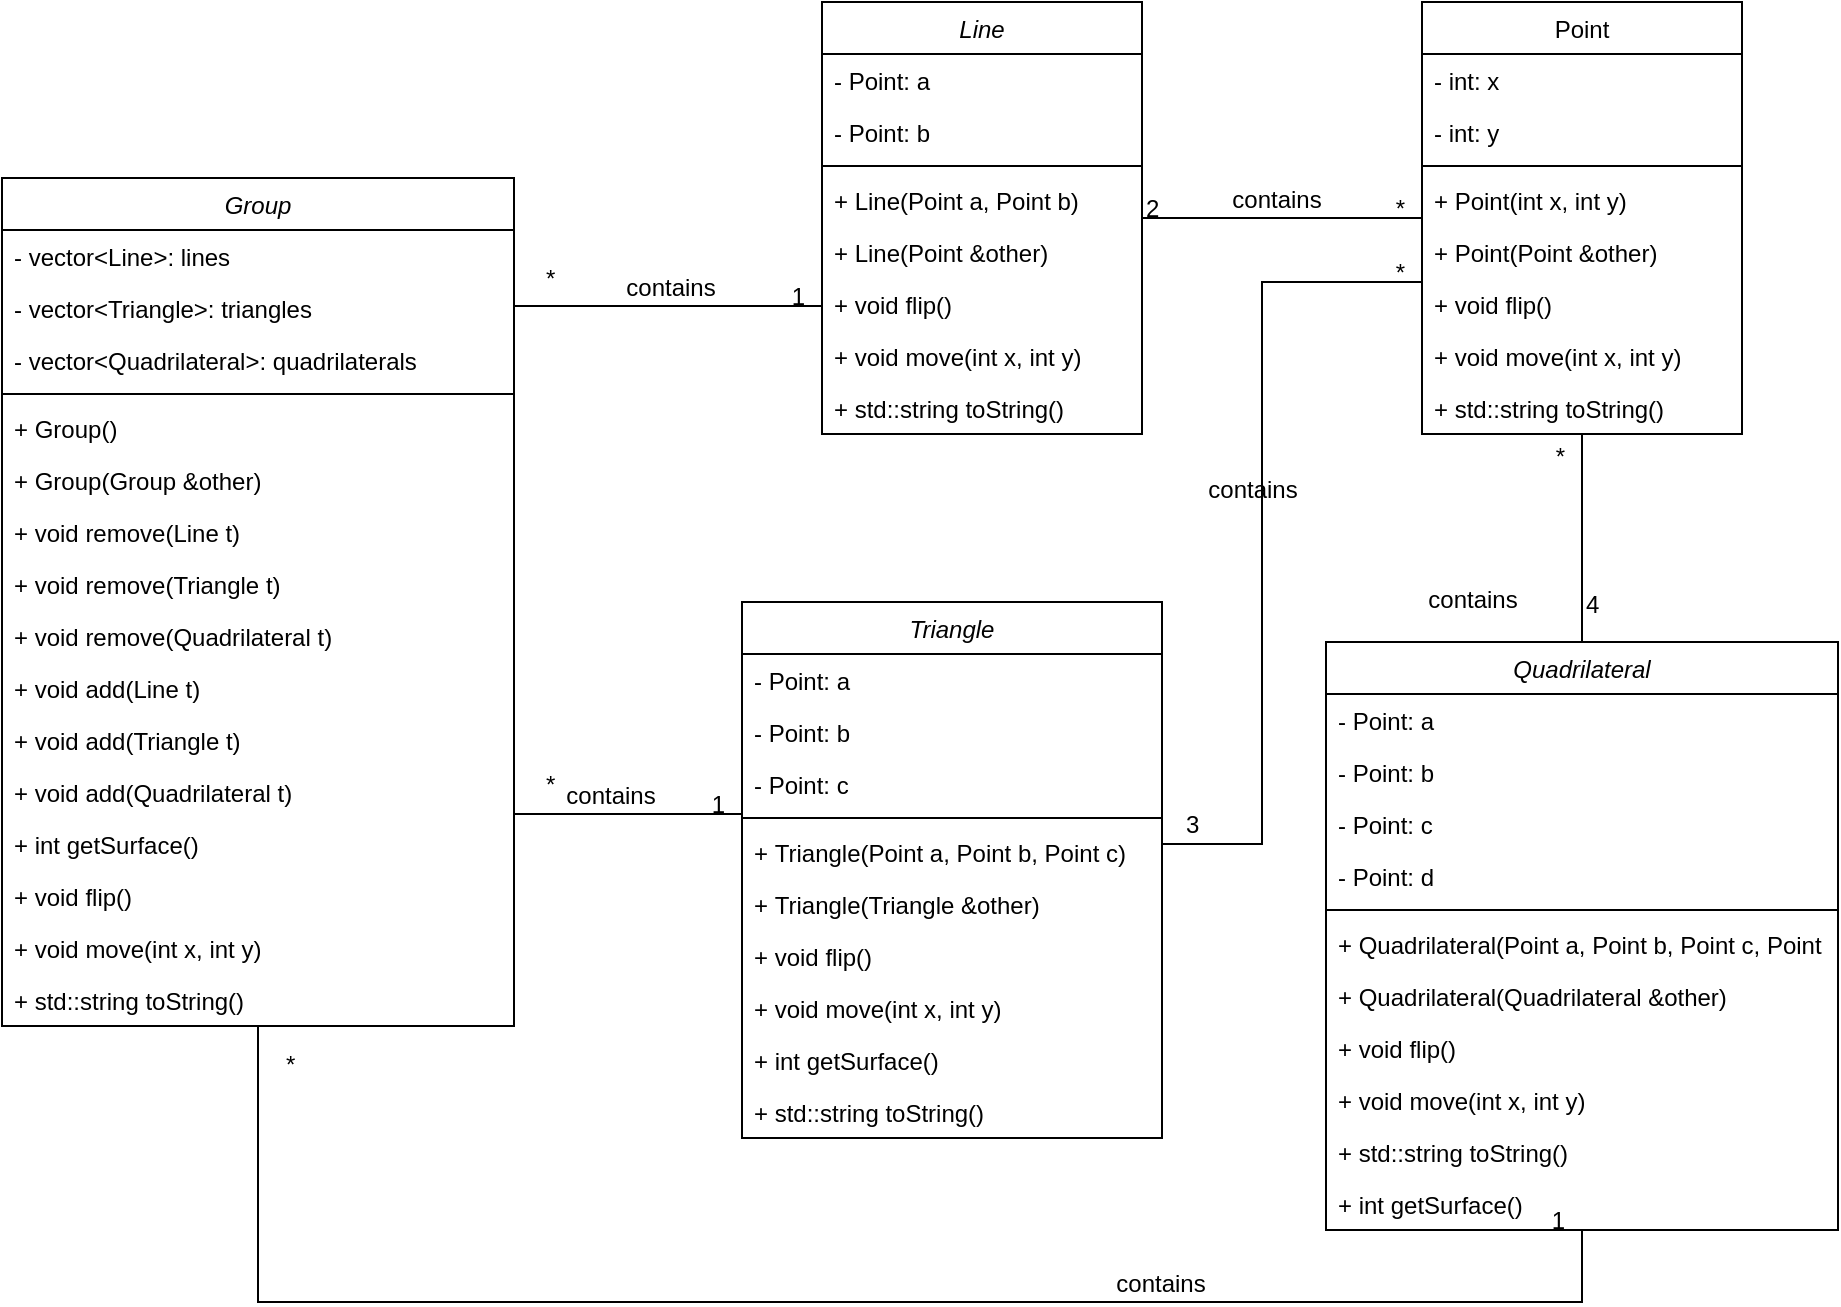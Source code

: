 <mxfile version="22.1.3" type="device">
  <diagram id="C5RBs43oDa-KdzZeNtuy" name="Page-1">
    <mxGraphModel dx="1820" dy="1444" grid="1" gridSize="10" guides="1" tooltips="1" connect="1" arrows="1" fold="1" page="1" pageScale="1" pageWidth="827" pageHeight="1169" math="0" shadow="0">
      <root>
        <mxCell id="WIyWlLk6GJQsqaUBKTNV-0" />
        <mxCell id="WIyWlLk6GJQsqaUBKTNV-1" parent="WIyWlLk6GJQsqaUBKTNV-0" />
        <mxCell id="zkfFHV4jXpPFQw0GAbJ--0" value="Line" style="swimlane;fontStyle=2;align=center;verticalAlign=top;childLayout=stackLayout;horizontal=1;startSize=26;horizontalStack=0;resizeParent=1;resizeLast=0;collapsible=1;marginBottom=0;rounded=0;shadow=0;strokeWidth=1;" parent="WIyWlLk6GJQsqaUBKTNV-1" vertex="1">
          <mxGeometry x="190" y="140" width="160" height="216" as="geometry">
            <mxRectangle x="230" y="140" width="160" height="26" as="alternateBounds" />
          </mxGeometry>
        </mxCell>
        <mxCell id="zkfFHV4jXpPFQw0GAbJ--1" value="- Point: a" style="text;align=left;verticalAlign=top;spacingLeft=4;spacingRight=4;overflow=hidden;rotatable=0;points=[[0,0.5],[1,0.5]];portConstraint=eastwest;" parent="zkfFHV4jXpPFQw0GAbJ--0" vertex="1">
          <mxGeometry y="26" width="160" height="26" as="geometry" />
        </mxCell>
        <mxCell id="zkfFHV4jXpPFQw0GAbJ--2" value="- Point: b" style="text;align=left;verticalAlign=top;spacingLeft=4;spacingRight=4;overflow=hidden;rotatable=0;points=[[0,0.5],[1,0.5]];portConstraint=eastwest;rounded=0;shadow=0;html=0;" parent="zkfFHV4jXpPFQw0GAbJ--0" vertex="1">
          <mxGeometry y="52" width="160" height="26" as="geometry" />
        </mxCell>
        <mxCell id="zkfFHV4jXpPFQw0GAbJ--4" value="" style="line;html=1;strokeWidth=1;align=left;verticalAlign=middle;spacingTop=-1;spacingLeft=3;spacingRight=3;rotatable=0;labelPosition=right;points=[];portConstraint=eastwest;" parent="zkfFHV4jXpPFQw0GAbJ--0" vertex="1">
          <mxGeometry y="78" width="160" height="8" as="geometry" />
        </mxCell>
        <mxCell id="zkfFHV4jXpPFQw0GAbJ--5" value="+ Line(Point a, Point b)" style="text;align=left;verticalAlign=top;spacingLeft=4;spacingRight=4;overflow=hidden;rotatable=0;points=[[0,0.5],[1,0.5]];portConstraint=eastwest;" parent="zkfFHV4jXpPFQw0GAbJ--0" vertex="1">
          <mxGeometry y="86" width="160" height="26" as="geometry" />
        </mxCell>
        <mxCell id="FaBiqS_3h3DWNSF2xI11-0" value="+ Line(Point &amp;other)" style="text;align=left;verticalAlign=top;spacingLeft=4;spacingRight=4;overflow=hidden;rotatable=0;points=[[0,0.5],[1,0.5]];portConstraint=eastwest;" vertex="1" parent="zkfFHV4jXpPFQw0GAbJ--0">
          <mxGeometry y="112" width="160" height="26" as="geometry" />
        </mxCell>
        <mxCell id="FaBiqS_3h3DWNSF2xI11-1" value="+ void flip()" style="text;align=left;verticalAlign=top;spacingLeft=4;spacingRight=4;overflow=hidden;rotatable=0;points=[[0,0.5],[1,0.5]];portConstraint=eastwest;" vertex="1" parent="zkfFHV4jXpPFQw0GAbJ--0">
          <mxGeometry y="138" width="160" height="26" as="geometry" />
        </mxCell>
        <mxCell id="FaBiqS_3h3DWNSF2xI11-2" value="+ void move(int x, int y)" style="text;align=left;verticalAlign=top;spacingLeft=4;spacingRight=4;overflow=hidden;rotatable=0;points=[[0,0.5],[1,0.5]];portConstraint=eastwest;" vertex="1" parent="zkfFHV4jXpPFQw0GAbJ--0">
          <mxGeometry y="164" width="160" height="26" as="geometry" />
        </mxCell>
        <mxCell id="FaBiqS_3h3DWNSF2xI11-90" value="+ std::string toString()" style="text;align=left;verticalAlign=top;spacingLeft=4;spacingRight=4;overflow=hidden;rotatable=0;points=[[0,0.5],[1,0.5]];portConstraint=eastwest;" vertex="1" parent="zkfFHV4jXpPFQw0GAbJ--0">
          <mxGeometry y="190" width="160" height="26" as="geometry" />
        </mxCell>
        <mxCell id="zkfFHV4jXpPFQw0GAbJ--17" value="Point" style="swimlane;fontStyle=0;align=center;verticalAlign=top;childLayout=stackLayout;horizontal=1;startSize=26;horizontalStack=0;resizeParent=1;resizeLast=0;collapsible=1;marginBottom=0;rounded=0;shadow=0;strokeWidth=1;" parent="WIyWlLk6GJQsqaUBKTNV-1" vertex="1">
          <mxGeometry x="490" y="140" width="160" height="216" as="geometry">
            <mxRectangle x="550" y="140" width="160" height="26" as="alternateBounds" />
          </mxGeometry>
        </mxCell>
        <mxCell id="FaBiqS_3h3DWNSF2xI11-4" value="- int: x" style="text;align=left;verticalAlign=top;spacingLeft=4;spacingRight=4;overflow=hidden;rotatable=0;points=[[0,0.5],[1,0.5]];portConstraint=eastwest;" vertex="1" parent="zkfFHV4jXpPFQw0GAbJ--17">
          <mxGeometry y="26" width="160" height="26" as="geometry" />
        </mxCell>
        <mxCell id="FaBiqS_3h3DWNSF2xI11-14" value="- int: y" style="text;align=left;verticalAlign=top;spacingLeft=4;spacingRight=4;overflow=hidden;rotatable=0;points=[[0,0.5],[1,0.5]];portConstraint=eastwest;" vertex="1" parent="zkfFHV4jXpPFQw0GAbJ--17">
          <mxGeometry y="52" width="160" height="26" as="geometry" />
        </mxCell>
        <mxCell id="zkfFHV4jXpPFQw0GAbJ--23" value="" style="line;html=1;strokeWidth=1;align=left;verticalAlign=middle;spacingTop=-1;spacingLeft=3;spacingRight=3;rotatable=0;labelPosition=right;points=[];portConstraint=eastwest;" parent="zkfFHV4jXpPFQw0GAbJ--17" vertex="1">
          <mxGeometry y="78" width="160" height="8" as="geometry" />
        </mxCell>
        <mxCell id="FaBiqS_3h3DWNSF2xI11-15" value="+ Point(int x, int y)" style="text;align=left;verticalAlign=top;spacingLeft=4;spacingRight=4;overflow=hidden;rotatable=0;points=[[0,0.5],[1,0.5]];portConstraint=eastwest;" vertex="1" parent="zkfFHV4jXpPFQw0GAbJ--17">
          <mxGeometry y="86" width="160" height="26" as="geometry" />
        </mxCell>
        <mxCell id="FaBiqS_3h3DWNSF2xI11-16" value="+ Point(Point &amp;other)" style="text;align=left;verticalAlign=top;spacingLeft=4;spacingRight=4;overflow=hidden;rotatable=0;points=[[0,0.5],[1,0.5]];portConstraint=eastwest;" vertex="1" parent="zkfFHV4jXpPFQw0GAbJ--17">
          <mxGeometry y="112" width="160" height="26" as="geometry" />
        </mxCell>
        <mxCell id="FaBiqS_3h3DWNSF2xI11-17" value="+ void flip()" style="text;align=left;verticalAlign=top;spacingLeft=4;spacingRight=4;overflow=hidden;rotatable=0;points=[[0,0.5],[1,0.5]];portConstraint=eastwest;" vertex="1" parent="zkfFHV4jXpPFQw0GAbJ--17">
          <mxGeometry y="138" width="160" height="26" as="geometry" />
        </mxCell>
        <mxCell id="FaBiqS_3h3DWNSF2xI11-18" value="+ void move(int x, int y)" style="text;align=left;verticalAlign=top;spacingLeft=4;spacingRight=4;overflow=hidden;rotatable=0;points=[[0,0.5],[1,0.5]];portConstraint=eastwest;" vertex="1" parent="zkfFHV4jXpPFQw0GAbJ--17">
          <mxGeometry y="164" width="160" height="26" as="geometry" />
        </mxCell>
        <mxCell id="FaBiqS_3h3DWNSF2xI11-91" value="+ std::string toString()" style="text;align=left;verticalAlign=top;spacingLeft=4;spacingRight=4;overflow=hidden;rotatable=0;points=[[0,0.5],[1,0.5]];portConstraint=eastwest;" vertex="1" parent="zkfFHV4jXpPFQw0GAbJ--17">
          <mxGeometry y="190" width="160" height="26" as="geometry" />
        </mxCell>
        <mxCell id="zkfFHV4jXpPFQw0GAbJ--26" value="" style="endArrow=none;shadow=0;strokeWidth=1;rounded=0;endFill=0;edgeStyle=elbowEdgeStyle;elbow=vertical;" parent="WIyWlLk6GJQsqaUBKTNV-1" source="zkfFHV4jXpPFQw0GAbJ--0" target="zkfFHV4jXpPFQw0GAbJ--17" edge="1">
          <mxGeometry x="0.5" y="41" relative="1" as="geometry">
            <mxPoint x="380" y="192" as="sourcePoint" />
            <mxPoint x="540" y="192" as="targetPoint" />
            <mxPoint x="-40" y="32" as="offset" />
          </mxGeometry>
        </mxCell>
        <mxCell id="zkfFHV4jXpPFQw0GAbJ--27" value="2" style="resizable=0;align=left;verticalAlign=bottom;labelBackgroundColor=none;fontSize=12;" parent="zkfFHV4jXpPFQw0GAbJ--26" connectable="0" vertex="1">
          <mxGeometry x="-1" relative="1" as="geometry">
            <mxPoint y="4" as="offset" />
          </mxGeometry>
        </mxCell>
        <mxCell id="zkfFHV4jXpPFQw0GAbJ--28" value="*" style="resizable=0;align=right;verticalAlign=bottom;labelBackgroundColor=none;fontSize=12;" parent="zkfFHV4jXpPFQw0GAbJ--26" connectable="0" vertex="1">
          <mxGeometry x="1" relative="1" as="geometry">
            <mxPoint x="-7" y="4" as="offset" />
          </mxGeometry>
        </mxCell>
        <mxCell id="zkfFHV4jXpPFQw0GAbJ--29" value="contains" style="text;html=1;resizable=0;points=[];;align=center;verticalAlign=middle;labelBackgroundColor=none;rounded=0;shadow=0;strokeWidth=1;fontSize=12;" parent="zkfFHV4jXpPFQw0GAbJ--26" vertex="1" connectable="0">
          <mxGeometry x="0.5" y="49" relative="1" as="geometry">
            <mxPoint x="-38" y="40" as="offset" />
          </mxGeometry>
        </mxCell>
        <mxCell id="FaBiqS_3h3DWNSF2xI11-19" value="Triangle" style="swimlane;fontStyle=2;align=center;verticalAlign=top;childLayout=stackLayout;horizontal=1;startSize=26;horizontalStack=0;resizeParent=1;resizeLast=0;collapsible=1;marginBottom=0;rounded=0;shadow=0;strokeWidth=1;" vertex="1" parent="WIyWlLk6GJQsqaUBKTNV-1">
          <mxGeometry x="150" y="440" width="210" height="268" as="geometry">
            <mxRectangle x="230" y="140" width="160" height="26" as="alternateBounds" />
          </mxGeometry>
        </mxCell>
        <mxCell id="FaBiqS_3h3DWNSF2xI11-20" value="- Point: a" style="text;align=left;verticalAlign=top;spacingLeft=4;spacingRight=4;overflow=hidden;rotatable=0;points=[[0,0.5],[1,0.5]];portConstraint=eastwest;" vertex="1" parent="FaBiqS_3h3DWNSF2xI11-19">
          <mxGeometry y="26" width="210" height="26" as="geometry" />
        </mxCell>
        <mxCell id="FaBiqS_3h3DWNSF2xI11-21" value="- Point: b" style="text;align=left;verticalAlign=top;spacingLeft=4;spacingRight=4;overflow=hidden;rotatable=0;points=[[0,0.5],[1,0.5]];portConstraint=eastwest;rounded=0;shadow=0;html=0;" vertex="1" parent="FaBiqS_3h3DWNSF2xI11-19">
          <mxGeometry y="52" width="210" height="26" as="geometry" />
        </mxCell>
        <mxCell id="FaBiqS_3h3DWNSF2xI11-28" value="- Point: c" style="text;align=left;verticalAlign=top;spacingLeft=4;spacingRight=4;overflow=hidden;rotatable=0;points=[[0,0.5],[1,0.5]];portConstraint=eastwest;rounded=0;shadow=0;html=0;" vertex="1" parent="FaBiqS_3h3DWNSF2xI11-19">
          <mxGeometry y="78" width="210" height="26" as="geometry" />
        </mxCell>
        <mxCell id="FaBiqS_3h3DWNSF2xI11-22" value="" style="line;html=1;strokeWidth=1;align=left;verticalAlign=middle;spacingTop=-1;spacingLeft=3;spacingRight=3;rotatable=0;labelPosition=right;points=[];portConstraint=eastwest;" vertex="1" parent="FaBiqS_3h3DWNSF2xI11-19">
          <mxGeometry y="104" width="210" height="8" as="geometry" />
        </mxCell>
        <mxCell id="FaBiqS_3h3DWNSF2xI11-23" value="+ Triangle(Point a, Point b, Point c)" style="text;align=left;verticalAlign=top;spacingLeft=4;spacingRight=4;overflow=hidden;rotatable=0;points=[[0,0.5],[1,0.5]];portConstraint=eastwest;" vertex="1" parent="FaBiqS_3h3DWNSF2xI11-19">
          <mxGeometry y="112" width="210" height="26" as="geometry" />
        </mxCell>
        <mxCell id="FaBiqS_3h3DWNSF2xI11-24" value="+ Triangle(Triangle &amp;other)" style="text;align=left;verticalAlign=top;spacingLeft=4;spacingRight=4;overflow=hidden;rotatable=0;points=[[0,0.5],[1,0.5]];portConstraint=eastwest;" vertex="1" parent="FaBiqS_3h3DWNSF2xI11-19">
          <mxGeometry y="138" width="210" height="26" as="geometry" />
        </mxCell>
        <mxCell id="FaBiqS_3h3DWNSF2xI11-25" value="+ void flip()" style="text;align=left;verticalAlign=top;spacingLeft=4;spacingRight=4;overflow=hidden;rotatable=0;points=[[0,0.5],[1,0.5]];portConstraint=eastwest;" vertex="1" parent="FaBiqS_3h3DWNSF2xI11-19">
          <mxGeometry y="164" width="210" height="26" as="geometry" />
        </mxCell>
        <mxCell id="FaBiqS_3h3DWNSF2xI11-26" value="+ void move(int x, int y)" style="text;align=left;verticalAlign=top;spacingLeft=4;spacingRight=4;overflow=hidden;rotatable=0;points=[[0,0.5],[1,0.5]];portConstraint=eastwest;" vertex="1" parent="FaBiqS_3h3DWNSF2xI11-19">
          <mxGeometry y="190" width="210" height="26" as="geometry" />
        </mxCell>
        <mxCell id="FaBiqS_3h3DWNSF2xI11-27" value="+ int getSurface()" style="text;align=left;verticalAlign=top;spacingLeft=4;spacingRight=4;overflow=hidden;rotatable=0;points=[[0,0.5],[1,0.5]];portConstraint=eastwest;" vertex="1" parent="FaBiqS_3h3DWNSF2xI11-19">
          <mxGeometry y="216" width="210" height="26" as="geometry" />
        </mxCell>
        <mxCell id="FaBiqS_3h3DWNSF2xI11-88" value="+ std::string toString()" style="text;align=left;verticalAlign=top;spacingLeft=4;spacingRight=4;overflow=hidden;rotatable=0;points=[[0,0.5],[1,0.5]];portConstraint=eastwest;" vertex="1" parent="FaBiqS_3h3DWNSF2xI11-19">
          <mxGeometry y="242" width="210" height="26" as="geometry" />
        </mxCell>
        <mxCell id="FaBiqS_3h3DWNSF2xI11-29" value="" style="endArrow=none;shadow=0;strokeWidth=1;rounded=0;endFill=0;elbow=vertical;edgeStyle=orthogonalEdgeStyle;" edge="1" parent="WIyWlLk6GJQsqaUBKTNV-1" source="FaBiqS_3h3DWNSF2xI11-19" target="zkfFHV4jXpPFQw0GAbJ--17">
          <mxGeometry x="0.5" y="41" relative="1" as="geometry">
            <mxPoint x="410" y="500" as="sourcePoint" />
            <mxPoint x="568" y="500" as="targetPoint" />
            <mxPoint x="-40" y="32" as="offset" />
            <Array as="points">
              <mxPoint x="410" y="561" />
              <mxPoint x="410" y="280" />
            </Array>
          </mxGeometry>
        </mxCell>
        <mxCell id="FaBiqS_3h3DWNSF2xI11-30" value="3" style="resizable=0;align=left;verticalAlign=bottom;labelBackgroundColor=none;fontSize=12;" connectable="0" vertex="1" parent="FaBiqS_3h3DWNSF2xI11-29">
          <mxGeometry x="-1" relative="1" as="geometry">
            <mxPoint x="10" y="-1" as="offset" />
          </mxGeometry>
        </mxCell>
        <mxCell id="FaBiqS_3h3DWNSF2xI11-31" value="*" style="resizable=0;align=right;verticalAlign=bottom;labelBackgroundColor=none;fontSize=12;" connectable="0" vertex="1" parent="FaBiqS_3h3DWNSF2xI11-29">
          <mxGeometry x="1" relative="1" as="geometry">
            <mxPoint x="-7" y="4" as="offset" />
          </mxGeometry>
        </mxCell>
        <mxCell id="FaBiqS_3h3DWNSF2xI11-32" value="contains" style="text;html=1;resizable=0;points=[];;align=center;verticalAlign=middle;labelBackgroundColor=none;rounded=0;shadow=0;strokeWidth=1;fontSize=12;" vertex="1" connectable="0" parent="FaBiqS_3h3DWNSF2xI11-29">
          <mxGeometry x="0.5" y="49" relative="1" as="geometry">
            <mxPoint x="44" y="81" as="offset" />
          </mxGeometry>
        </mxCell>
        <mxCell id="FaBiqS_3h3DWNSF2xI11-34" value="Quadrilateral" style="swimlane;fontStyle=2;align=center;verticalAlign=top;childLayout=stackLayout;horizontal=1;startSize=26;horizontalStack=0;resizeParent=1;resizeLast=0;collapsible=1;marginBottom=0;rounded=0;shadow=0;strokeWidth=1;" vertex="1" parent="WIyWlLk6GJQsqaUBKTNV-1">
          <mxGeometry x="442" y="460" width="256" height="294" as="geometry">
            <mxRectangle x="230" y="140" width="160" height="26" as="alternateBounds" />
          </mxGeometry>
        </mxCell>
        <mxCell id="FaBiqS_3h3DWNSF2xI11-35" value="- Point: a" style="text;align=left;verticalAlign=top;spacingLeft=4;spacingRight=4;overflow=hidden;rotatable=0;points=[[0,0.5],[1,0.5]];portConstraint=eastwest;" vertex="1" parent="FaBiqS_3h3DWNSF2xI11-34">
          <mxGeometry y="26" width="256" height="26" as="geometry" />
        </mxCell>
        <mxCell id="FaBiqS_3h3DWNSF2xI11-36" value="- Point: b" style="text;align=left;verticalAlign=top;spacingLeft=4;spacingRight=4;overflow=hidden;rotatable=0;points=[[0,0.5],[1,0.5]];portConstraint=eastwest;rounded=0;shadow=0;html=0;" vertex="1" parent="FaBiqS_3h3DWNSF2xI11-34">
          <mxGeometry y="52" width="256" height="26" as="geometry" />
        </mxCell>
        <mxCell id="FaBiqS_3h3DWNSF2xI11-37" value="- Point: c" style="text;align=left;verticalAlign=top;spacingLeft=4;spacingRight=4;overflow=hidden;rotatable=0;points=[[0,0.5],[1,0.5]];portConstraint=eastwest;rounded=0;shadow=0;html=0;" vertex="1" parent="FaBiqS_3h3DWNSF2xI11-34">
          <mxGeometry y="78" width="256" height="26" as="geometry" />
        </mxCell>
        <mxCell id="FaBiqS_3h3DWNSF2xI11-44" value="- Point: d" style="text;align=left;verticalAlign=top;spacingLeft=4;spacingRight=4;overflow=hidden;rotatable=0;points=[[0,0.5],[1,0.5]];portConstraint=eastwest;rounded=0;shadow=0;html=0;" vertex="1" parent="FaBiqS_3h3DWNSF2xI11-34">
          <mxGeometry y="104" width="256" height="26" as="geometry" />
        </mxCell>
        <mxCell id="FaBiqS_3h3DWNSF2xI11-38" value="" style="line;html=1;strokeWidth=1;align=left;verticalAlign=middle;spacingTop=-1;spacingLeft=3;spacingRight=3;rotatable=0;labelPosition=right;points=[];portConstraint=eastwest;" vertex="1" parent="FaBiqS_3h3DWNSF2xI11-34">
          <mxGeometry y="130" width="256" height="8" as="geometry" />
        </mxCell>
        <mxCell id="FaBiqS_3h3DWNSF2xI11-39" value="+ Quadrilateral(Point a, Point b, Point c, Point d)" style="text;align=left;verticalAlign=top;spacingLeft=4;spacingRight=4;overflow=hidden;rotatable=0;points=[[0,0.5],[1,0.5]];portConstraint=eastwest;" vertex="1" parent="FaBiqS_3h3DWNSF2xI11-34">
          <mxGeometry y="138" width="256" height="26" as="geometry" />
        </mxCell>
        <mxCell id="FaBiqS_3h3DWNSF2xI11-40" value="+ Quadrilateral(Quadrilateral &amp;other)" style="text;align=left;verticalAlign=top;spacingLeft=4;spacingRight=4;overflow=hidden;rotatable=0;points=[[0,0.5],[1,0.5]];portConstraint=eastwest;" vertex="1" parent="FaBiqS_3h3DWNSF2xI11-34">
          <mxGeometry y="164" width="256" height="26" as="geometry" />
        </mxCell>
        <mxCell id="FaBiqS_3h3DWNSF2xI11-41" value="+ void flip()" style="text;align=left;verticalAlign=top;spacingLeft=4;spacingRight=4;overflow=hidden;rotatable=0;points=[[0,0.5],[1,0.5]];portConstraint=eastwest;" vertex="1" parent="FaBiqS_3h3DWNSF2xI11-34">
          <mxGeometry y="190" width="256" height="26" as="geometry" />
        </mxCell>
        <mxCell id="FaBiqS_3h3DWNSF2xI11-42" value="+ void move(int x, int y)" style="text;align=left;verticalAlign=top;spacingLeft=4;spacingRight=4;overflow=hidden;rotatable=0;points=[[0,0.5],[1,0.5]];portConstraint=eastwest;" vertex="1" parent="FaBiqS_3h3DWNSF2xI11-34">
          <mxGeometry y="216" width="256" height="26" as="geometry" />
        </mxCell>
        <mxCell id="FaBiqS_3h3DWNSF2xI11-89" value="+ std::string toString()" style="text;align=left;verticalAlign=top;spacingLeft=4;spacingRight=4;overflow=hidden;rotatable=0;points=[[0,0.5],[1,0.5]];portConstraint=eastwest;" vertex="1" parent="FaBiqS_3h3DWNSF2xI11-34">
          <mxGeometry y="242" width="256" height="26" as="geometry" />
        </mxCell>
        <mxCell id="FaBiqS_3h3DWNSF2xI11-43" value="+ int getSurface()" style="text;align=left;verticalAlign=top;spacingLeft=4;spacingRight=4;overflow=hidden;rotatable=0;points=[[0,0.5],[1,0.5]];portConstraint=eastwest;" vertex="1" parent="FaBiqS_3h3DWNSF2xI11-34">
          <mxGeometry y="268" width="256" height="26" as="geometry" />
        </mxCell>
        <mxCell id="FaBiqS_3h3DWNSF2xI11-45" value="" style="endArrow=none;shadow=0;strokeWidth=1;rounded=0;endFill=0;elbow=vertical;edgeStyle=orthogonalEdgeStyle;" edge="1" parent="WIyWlLk6GJQsqaUBKTNV-1" source="FaBiqS_3h3DWNSF2xI11-34" target="zkfFHV4jXpPFQw0GAbJ--17">
          <mxGeometry x="0.5" y="41" relative="1" as="geometry">
            <mxPoint x="380" y="557" as="sourcePoint" />
            <mxPoint x="510" y="480" as="targetPoint" />
            <mxPoint x="-40" y="32" as="offset" />
          </mxGeometry>
        </mxCell>
        <mxCell id="FaBiqS_3h3DWNSF2xI11-46" value="4&#xa;" style="resizable=0;align=left;verticalAlign=bottom;labelBackgroundColor=none;fontSize=12;" connectable="0" vertex="1" parent="FaBiqS_3h3DWNSF2xI11-45">
          <mxGeometry x="-1" relative="1" as="geometry">
            <mxPoint y="4" as="offset" />
          </mxGeometry>
        </mxCell>
        <mxCell id="FaBiqS_3h3DWNSF2xI11-47" value="*" style="resizable=0;align=right;verticalAlign=bottom;labelBackgroundColor=none;fontSize=12;" connectable="0" vertex="1" parent="FaBiqS_3h3DWNSF2xI11-45">
          <mxGeometry x="1" relative="1" as="geometry">
            <mxPoint x="-7" y="20" as="offset" />
          </mxGeometry>
        </mxCell>
        <mxCell id="FaBiqS_3h3DWNSF2xI11-48" value="contains" style="text;html=1;resizable=0;points=[];;align=center;verticalAlign=middle;labelBackgroundColor=none;rounded=0;shadow=0;strokeWidth=1;fontSize=12;" vertex="1" connectable="0" parent="FaBiqS_3h3DWNSF2xI11-45">
          <mxGeometry x="0.5" y="49" relative="1" as="geometry">
            <mxPoint x="-6" y="57" as="offset" />
          </mxGeometry>
        </mxCell>
        <mxCell id="FaBiqS_3h3DWNSF2xI11-49" value="Group" style="swimlane;fontStyle=2;align=center;verticalAlign=top;childLayout=stackLayout;horizontal=1;startSize=26;horizontalStack=0;resizeParent=1;resizeLast=0;collapsible=1;marginBottom=0;rounded=0;shadow=0;strokeWidth=1;" vertex="1" parent="WIyWlLk6GJQsqaUBKTNV-1">
          <mxGeometry x="-220" y="228" width="256" height="424" as="geometry">
            <mxRectangle x="230" y="140" width="160" height="26" as="alternateBounds" />
          </mxGeometry>
        </mxCell>
        <mxCell id="FaBiqS_3h3DWNSF2xI11-50" value="- vector&lt;Line&gt;: lines " style="text;align=left;verticalAlign=top;spacingLeft=4;spacingRight=4;overflow=hidden;rotatable=0;points=[[0,0.5],[1,0.5]];portConstraint=eastwest;" vertex="1" parent="FaBiqS_3h3DWNSF2xI11-49">
          <mxGeometry y="26" width="256" height="26" as="geometry" />
        </mxCell>
        <mxCell id="FaBiqS_3h3DWNSF2xI11-60" value="- vector&lt;Triangle&gt;: triangles " style="text;align=left;verticalAlign=top;spacingLeft=4;spacingRight=4;overflow=hidden;rotatable=0;points=[[0,0.5],[1,0.5]];portConstraint=eastwest;" vertex="1" parent="FaBiqS_3h3DWNSF2xI11-49">
          <mxGeometry y="52" width="256" height="26" as="geometry" />
        </mxCell>
        <mxCell id="FaBiqS_3h3DWNSF2xI11-61" value="- vector&lt;Quadrilateral&gt;: quadrilaterals " style="text;align=left;verticalAlign=top;spacingLeft=4;spacingRight=4;overflow=hidden;rotatable=0;points=[[0,0.5],[1,0.5]];portConstraint=eastwest;" vertex="1" parent="FaBiqS_3h3DWNSF2xI11-49">
          <mxGeometry y="78" width="256" height="26" as="geometry" />
        </mxCell>
        <mxCell id="FaBiqS_3h3DWNSF2xI11-54" value="" style="line;html=1;strokeWidth=1;align=left;verticalAlign=middle;spacingTop=-1;spacingLeft=3;spacingRight=3;rotatable=0;labelPosition=right;points=[];portConstraint=eastwest;" vertex="1" parent="FaBiqS_3h3DWNSF2xI11-49">
          <mxGeometry y="104" width="256" height="8" as="geometry" />
        </mxCell>
        <mxCell id="FaBiqS_3h3DWNSF2xI11-55" value="+ Group()" style="text;align=left;verticalAlign=top;spacingLeft=4;spacingRight=4;overflow=hidden;rotatable=0;points=[[0,0.5],[1,0.5]];portConstraint=eastwest;" vertex="1" parent="FaBiqS_3h3DWNSF2xI11-49">
          <mxGeometry y="112" width="256" height="26" as="geometry" />
        </mxCell>
        <mxCell id="FaBiqS_3h3DWNSF2xI11-56" value="+ Group(Group &amp;other)" style="text;align=left;verticalAlign=top;spacingLeft=4;spacingRight=4;overflow=hidden;rotatable=0;points=[[0,0.5],[1,0.5]];portConstraint=eastwest;" vertex="1" parent="FaBiqS_3h3DWNSF2xI11-49">
          <mxGeometry y="138" width="256" height="26" as="geometry" />
        </mxCell>
        <mxCell id="FaBiqS_3h3DWNSF2xI11-62" value="+ void remove(Line t)" style="text;align=left;verticalAlign=top;spacingLeft=4;spacingRight=4;overflow=hidden;rotatable=0;points=[[0,0.5],[1,0.5]];portConstraint=eastwest;" vertex="1" parent="FaBiqS_3h3DWNSF2xI11-49">
          <mxGeometry y="164" width="256" height="26" as="geometry" />
        </mxCell>
        <mxCell id="FaBiqS_3h3DWNSF2xI11-58" value="+ void remove(Triangle t)" style="text;align=left;verticalAlign=top;spacingLeft=4;spacingRight=4;overflow=hidden;rotatable=0;points=[[0,0.5],[1,0.5]];portConstraint=eastwest;" vertex="1" parent="FaBiqS_3h3DWNSF2xI11-49">
          <mxGeometry y="190" width="256" height="26" as="geometry" />
        </mxCell>
        <mxCell id="FaBiqS_3h3DWNSF2xI11-63" value="+ void remove(Quadrilateral t)" style="text;align=left;verticalAlign=top;spacingLeft=4;spacingRight=4;overflow=hidden;rotatable=0;points=[[0,0.5],[1,0.5]];portConstraint=eastwest;" vertex="1" parent="FaBiqS_3h3DWNSF2xI11-49">
          <mxGeometry y="216" width="256" height="26" as="geometry" />
        </mxCell>
        <mxCell id="FaBiqS_3h3DWNSF2xI11-68" value="+ void add(Line t)" style="text;align=left;verticalAlign=top;spacingLeft=4;spacingRight=4;overflow=hidden;rotatable=0;points=[[0,0.5],[1,0.5]];portConstraint=eastwest;" vertex="1" parent="FaBiqS_3h3DWNSF2xI11-49">
          <mxGeometry y="242" width="256" height="26" as="geometry" />
        </mxCell>
        <mxCell id="FaBiqS_3h3DWNSF2xI11-66" value="+ void add(Triangle t)" style="text;align=left;verticalAlign=top;spacingLeft=4;spacingRight=4;overflow=hidden;rotatable=0;points=[[0,0.5],[1,0.5]];portConstraint=eastwest;" vertex="1" parent="FaBiqS_3h3DWNSF2xI11-49">
          <mxGeometry y="268" width="256" height="26" as="geometry" />
        </mxCell>
        <mxCell id="FaBiqS_3h3DWNSF2xI11-67" value="+ void add(Quadrilateral t)" style="text;align=left;verticalAlign=top;spacingLeft=4;spacingRight=4;overflow=hidden;rotatable=0;points=[[0,0.5],[1,0.5]];portConstraint=eastwest;" vertex="1" parent="FaBiqS_3h3DWNSF2xI11-49">
          <mxGeometry y="294" width="256" height="26" as="geometry" />
        </mxCell>
        <mxCell id="FaBiqS_3h3DWNSF2xI11-59" value="+ int getSurface()" style="text;align=left;verticalAlign=top;spacingLeft=4;spacingRight=4;overflow=hidden;rotatable=0;points=[[0,0.5],[1,0.5]];portConstraint=eastwest;" vertex="1" parent="FaBiqS_3h3DWNSF2xI11-49">
          <mxGeometry y="320" width="256" height="26" as="geometry" />
        </mxCell>
        <mxCell id="FaBiqS_3h3DWNSF2xI11-85" value="+ void flip()" style="text;align=left;verticalAlign=top;spacingLeft=4;spacingRight=4;overflow=hidden;rotatable=0;points=[[0,0.5],[1,0.5]];portConstraint=eastwest;" vertex="1" parent="FaBiqS_3h3DWNSF2xI11-49">
          <mxGeometry y="346" width="256" height="26" as="geometry" />
        </mxCell>
        <mxCell id="FaBiqS_3h3DWNSF2xI11-87" value="+ void move(int x, int y)" style="text;align=left;verticalAlign=top;spacingLeft=4;spacingRight=4;overflow=hidden;rotatable=0;points=[[0,0.5],[1,0.5]];portConstraint=eastwest;" vertex="1" parent="FaBiqS_3h3DWNSF2xI11-49">
          <mxGeometry y="372" width="256" height="26" as="geometry" />
        </mxCell>
        <mxCell id="FaBiqS_3h3DWNSF2xI11-86" value="+ std::string toString()" style="text;align=left;verticalAlign=top;spacingLeft=4;spacingRight=4;overflow=hidden;rotatable=0;points=[[0,0.5],[1,0.5]];portConstraint=eastwest;" vertex="1" parent="FaBiqS_3h3DWNSF2xI11-49">
          <mxGeometry y="398" width="256" height="26" as="geometry" />
        </mxCell>
        <mxCell id="FaBiqS_3h3DWNSF2xI11-69" value="" style="endArrow=none;shadow=0;strokeWidth=1;rounded=0;endFill=0;edgeStyle=elbowEdgeStyle;elbow=vertical;" edge="1" parent="WIyWlLk6GJQsqaUBKTNV-1" source="FaBiqS_3h3DWNSF2xI11-49" target="FaBiqS_3h3DWNSF2xI11-19">
          <mxGeometry x="0.5" y="41" relative="1" as="geometry">
            <mxPoint x="-20" y="390.47" as="sourcePoint" />
            <mxPoint x="120" y="390.47" as="targetPoint" />
            <mxPoint x="-40" y="32" as="offset" />
          </mxGeometry>
        </mxCell>
        <mxCell id="FaBiqS_3h3DWNSF2xI11-70" value="*" style="resizable=0;align=left;verticalAlign=bottom;labelBackgroundColor=none;fontSize=12;" connectable="0" vertex="1" parent="FaBiqS_3h3DWNSF2xI11-69">
          <mxGeometry x="-1" relative="1" as="geometry">
            <mxPoint x="14" y="-6" as="offset" />
          </mxGeometry>
        </mxCell>
        <mxCell id="FaBiqS_3h3DWNSF2xI11-71" value="1" style="resizable=0;align=right;verticalAlign=bottom;labelBackgroundColor=none;fontSize=12;" connectable="0" vertex="1" parent="FaBiqS_3h3DWNSF2xI11-69">
          <mxGeometry x="1" relative="1" as="geometry">
            <mxPoint x="-7" y="4" as="offset" />
          </mxGeometry>
        </mxCell>
        <mxCell id="FaBiqS_3h3DWNSF2xI11-72" value="contains" style="text;html=1;resizable=0;points=[];;align=center;verticalAlign=middle;labelBackgroundColor=none;rounded=0;shadow=0;strokeWidth=1;fontSize=12;" vertex="1" connectable="0" parent="FaBiqS_3h3DWNSF2xI11-69">
          <mxGeometry x="0.5" y="49" relative="1" as="geometry">
            <mxPoint x="-38" y="40" as="offset" />
          </mxGeometry>
        </mxCell>
        <mxCell id="FaBiqS_3h3DWNSF2xI11-77" value="" style="endArrow=none;shadow=0;strokeWidth=1;rounded=0;endFill=0;edgeStyle=elbowEdgeStyle;elbow=vertical;" edge="1" parent="WIyWlLk6GJQsqaUBKTNV-1" source="FaBiqS_3h3DWNSF2xI11-49" target="zkfFHV4jXpPFQw0GAbJ--0">
          <mxGeometry x="0.5" y="41" relative="1" as="geometry">
            <mxPoint x="-70" y="320" as="sourcePoint" />
            <mxPoint x="174" y="320" as="targetPoint" />
            <mxPoint x="-40" y="32" as="offset" />
          </mxGeometry>
        </mxCell>
        <mxCell id="FaBiqS_3h3DWNSF2xI11-78" value="*" style="resizable=0;align=left;verticalAlign=bottom;labelBackgroundColor=none;fontSize=12;" connectable="0" vertex="1" parent="FaBiqS_3h3DWNSF2xI11-77">
          <mxGeometry x="-1" relative="1" as="geometry">
            <mxPoint x="14" y="-5" as="offset" />
          </mxGeometry>
        </mxCell>
        <mxCell id="FaBiqS_3h3DWNSF2xI11-79" value="1" style="resizable=0;align=right;verticalAlign=bottom;labelBackgroundColor=none;fontSize=12;" connectable="0" vertex="1" parent="FaBiqS_3h3DWNSF2xI11-77">
          <mxGeometry x="1" relative="1" as="geometry">
            <mxPoint x="-7" y="4" as="offset" />
          </mxGeometry>
        </mxCell>
        <mxCell id="FaBiqS_3h3DWNSF2xI11-80" value="contains" style="text;html=1;resizable=0;points=[];;align=center;verticalAlign=middle;labelBackgroundColor=none;rounded=0;shadow=0;strokeWidth=1;fontSize=12;" vertex="1" connectable="0" parent="FaBiqS_3h3DWNSF2xI11-77">
          <mxGeometry x="0.5" y="49" relative="1" as="geometry">
            <mxPoint x="-38" y="40" as="offset" />
          </mxGeometry>
        </mxCell>
        <mxCell id="FaBiqS_3h3DWNSF2xI11-81" value="" style="endArrow=none;shadow=0;strokeWidth=1;rounded=0;endFill=0;edgeStyle=elbowEdgeStyle;elbow=vertical;" edge="1" parent="WIyWlLk6GJQsqaUBKTNV-1" source="FaBiqS_3h3DWNSF2xI11-49" target="FaBiqS_3h3DWNSF2xI11-34">
          <mxGeometry x="0.5" y="41" relative="1" as="geometry">
            <mxPoint x="-94" y="770" as="sourcePoint" />
            <mxPoint x="150" y="770" as="targetPoint" />
            <mxPoint x="-40" y="32" as="offset" />
            <Array as="points">
              <mxPoint x="170" y="790" />
            </Array>
          </mxGeometry>
        </mxCell>
        <mxCell id="FaBiqS_3h3DWNSF2xI11-82" value="*" style="resizable=0;align=left;verticalAlign=bottom;labelBackgroundColor=none;fontSize=12;" connectable="0" vertex="1" parent="FaBiqS_3h3DWNSF2xI11-81">
          <mxGeometry x="-1" relative="1" as="geometry">
            <mxPoint x="12" y="28" as="offset" />
          </mxGeometry>
        </mxCell>
        <mxCell id="FaBiqS_3h3DWNSF2xI11-83" value="1" style="resizable=0;align=right;verticalAlign=bottom;labelBackgroundColor=none;fontSize=12;" connectable="0" vertex="1" parent="FaBiqS_3h3DWNSF2xI11-81">
          <mxGeometry x="1" relative="1" as="geometry">
            <mxPoint x="-7" y="4" as="offset" />
          </mxGeometry>
        </mxCell>
        <mxCell id="FaBiqS_3h3DWNSF2xI11-84" value="contains" style="text;html=1;resizable=0;points=[];;align=center;verticalAlign=middle;labelBackgroundColor=none;rounded=0;shadow=0;strokeWidth=1;fontSize=12;" vertex="1" connectable="0" parent="FaBiqS_3h3DWNSF2xI11-81">
          <mxGeometry x="0.5" y="49" relative="1" as="geometry">
            <mxPoint x="-38" y="40" as="offset" />
          </mxGeometry>
        </mxCell>
      </root>
    </mxGraphModel>
  </diagram>
</mxfile>
